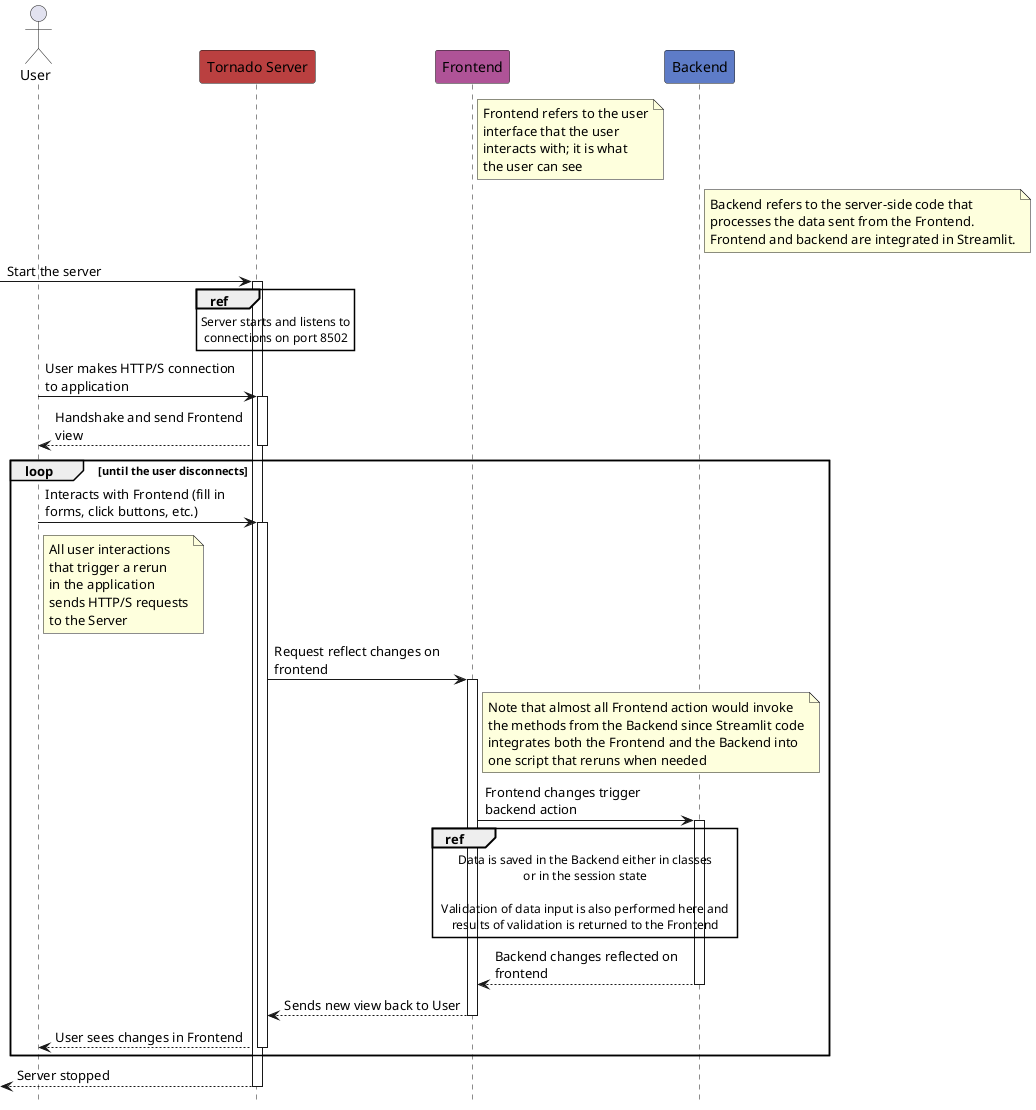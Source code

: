 @startuml
'Hide the boxes at the bottom of the bottom of the diagram
hide footbox
autoactivate on

skinparam maxMessageSize 200

!define SERVER_COLOUR #BA4040
!define FRONTEND_COLOUR #AF5397
!define BACKEND_COLOUR #5E7CC8


actor User as User
participant "Tornado Server" as Server SERVER_COLOUR
participant "Frontend" as Frontend FRONTEND_COLOUR
participant "Backend" as Backend BACKEND_COLOUR

note right of Frontend
    Frontend refers to the user
    interface that the user
    interacts with; it is what
    the user can see
end note

note right of Backend
    Backend refers to the server-side code that
    processes the data sent from the Frontend.
    Frontend and backend are integrated in Streamlit.
end note

[-> Server : Start the server
ref over Server
    Server starts and listens to
    connections on port 8502
end ref

User -> Server : User makes HTTP/S connection to application
return Handshake and send Frontend view

loop until the user disconnects
    User -> Server : Interacts with Frontend (fill in forms, click buttons, etc.)

    note right of User
        All user interactions
        that trigger a rerun
        in the application
        sends HTTP/S requests
        to the Server
    end note

    Server -> Frontend : Request reflect changes on frontend

    note right of Frontend
        Note that almost all Frontend action would invoke
        the methods from the Backend since Streamlit code
        integrates both the Frontend and the Backend into
        one script that reruns when needed
    end note

    Frontend -> Backend: Frontend changes trigger backend action
    ref over Backend, Frontend
        Data is saved in the Backend either in classes
        or in the session state

        Validation of data input is also performed here and
        results of validation is returned to the Frontend
    end ref

    return Backend changes reflected on frontend
    return Sends new view back to User
    return User sees changes in Frontend
end loop
return Server stopped
@enduml